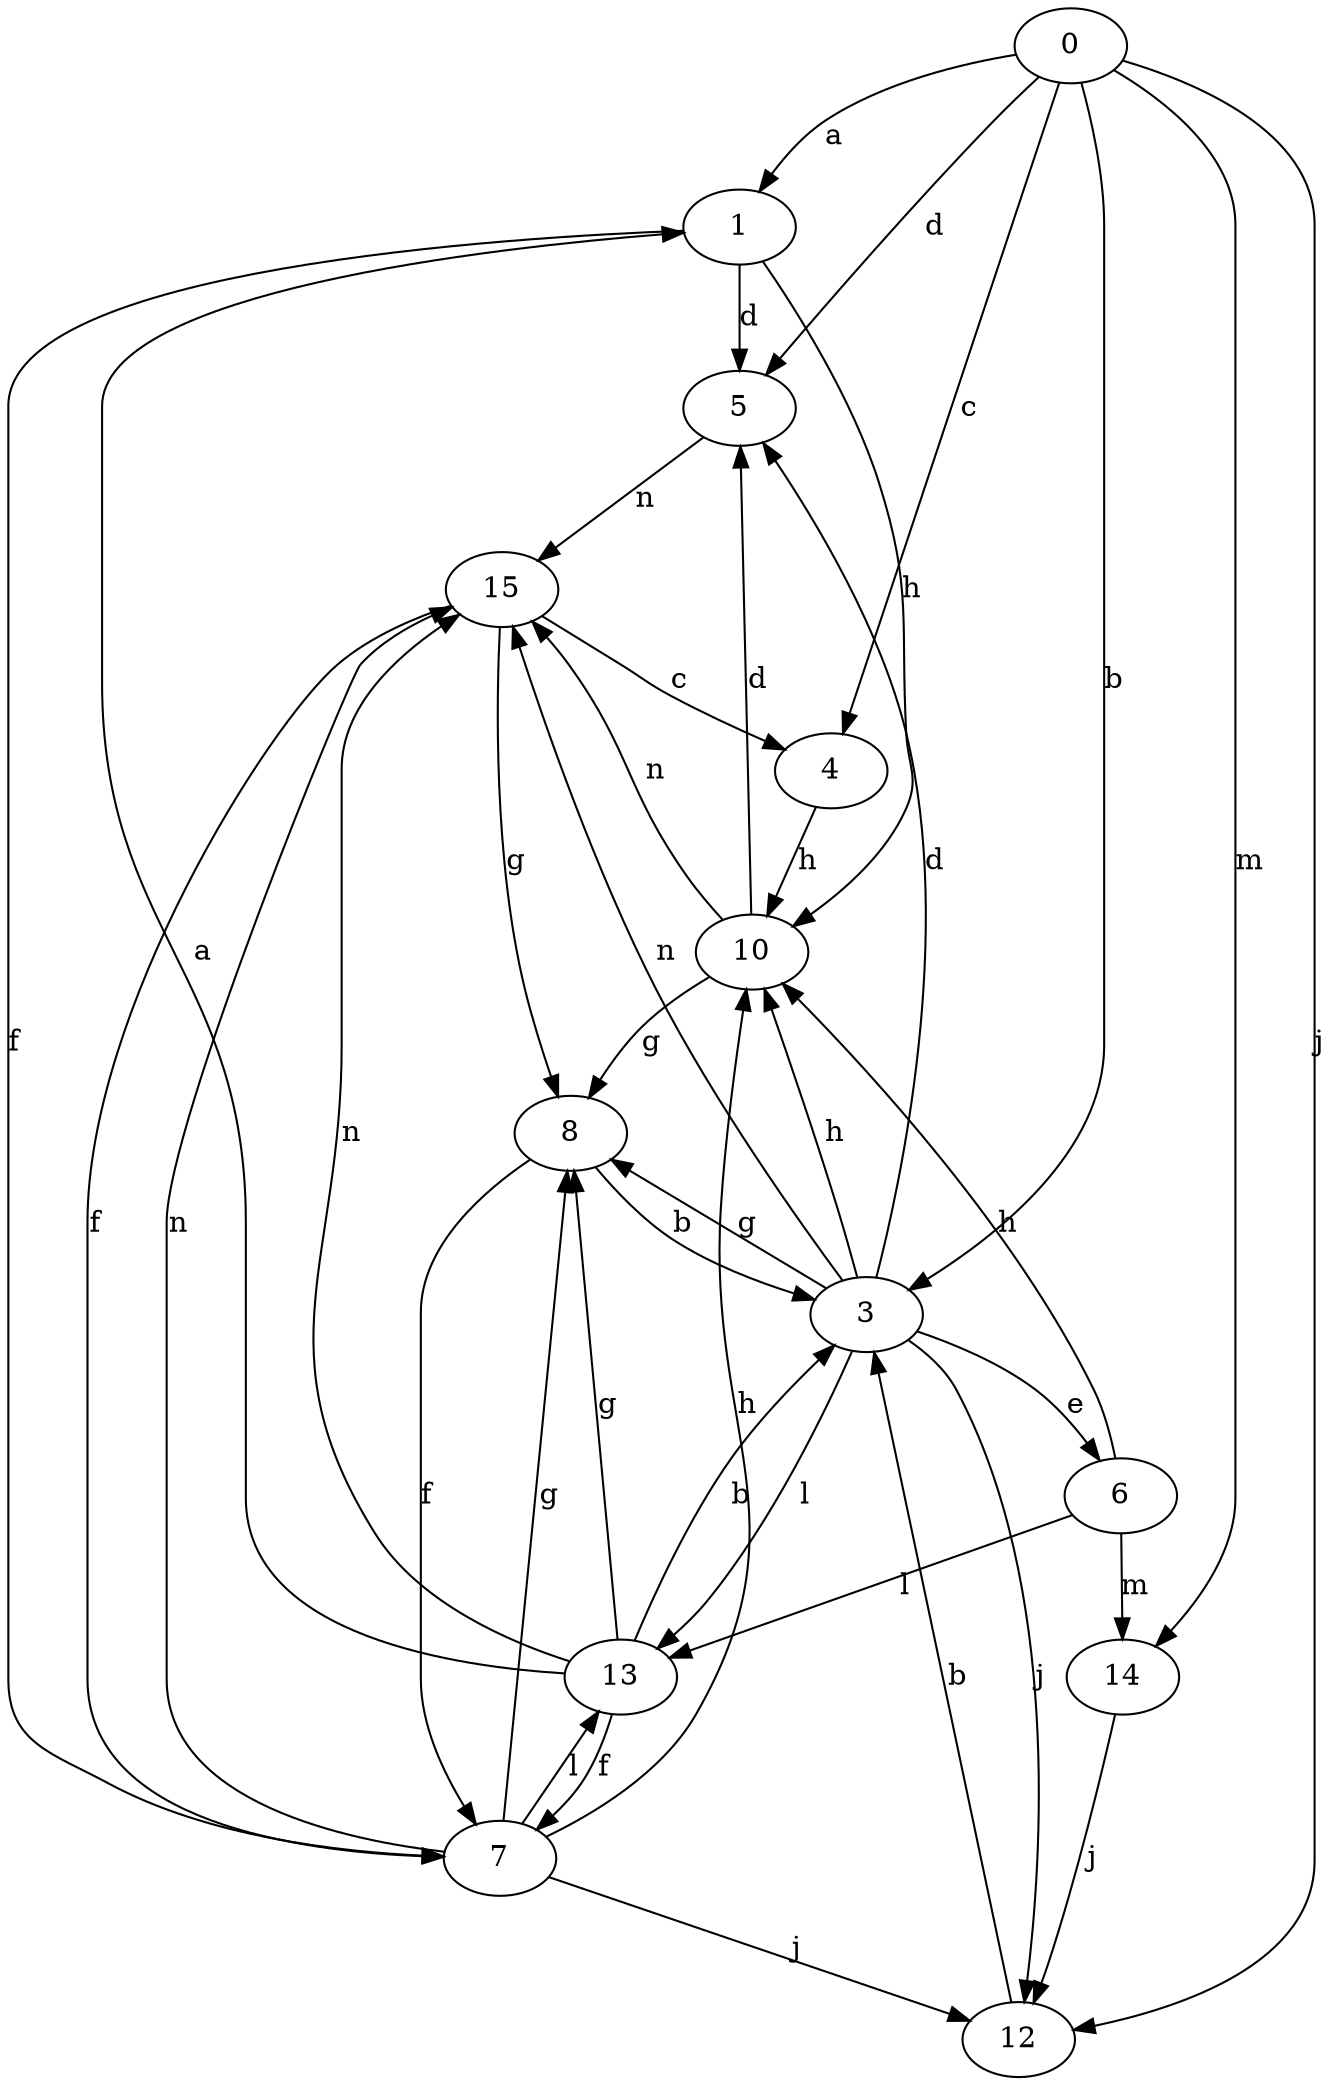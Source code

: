 strict digraph  {
0;
1;
3;
4;
5;
6;
7;
8;
10;
12;
13;
14;
15;
0 -> 1  [label=a];
0 -> 3  [label=b];
0 -> 4  [label=c];
0 -> 5  [label=d];
0 -> 12  [label=j];
0 -> 14  [label=m];
1 -> 5  [label=d];
1 -> 7  [label=f];
1 -> 10  [label=h];
3 -> 5  [label=d];
3 -> 6  [label=e];
3 -> 8  [label=g];
3 -> 10  [label=h];
3 -> 12  [label=j];
3 -> 13  [label=l];
3 -> 15  [label=n];
4 -> 10  [label=h];
5 -> 15  [label=n];
6 -> 10  [label=h];
6 -> 13  [label=l];
6 -> 14  [label=m];
7 -> 8  [label=g];
7 -> 10  [label=h];
7 -> 12  [label=j];
7 -> 13  [label=l];
7 -> 15  [label=n];
8 -> 3  [label=b];
8 -> 7  [label=f];
10 -> 5  [label=d];
10 -> 8  [label=g];
10 -> 15  [label=n];
12 -> 3  [label=b];
13 -> 1  [label=a];
13 -> 3  [label=b];
13 -> 7  [label=f];
13 -> 8  [label=g];
13 -> 15  [label=n];
14 -> 12  [label=j];
15 -> 4  [label=c];
15 -> 7  [label=f];
15 -> 8  [label=g];
}
